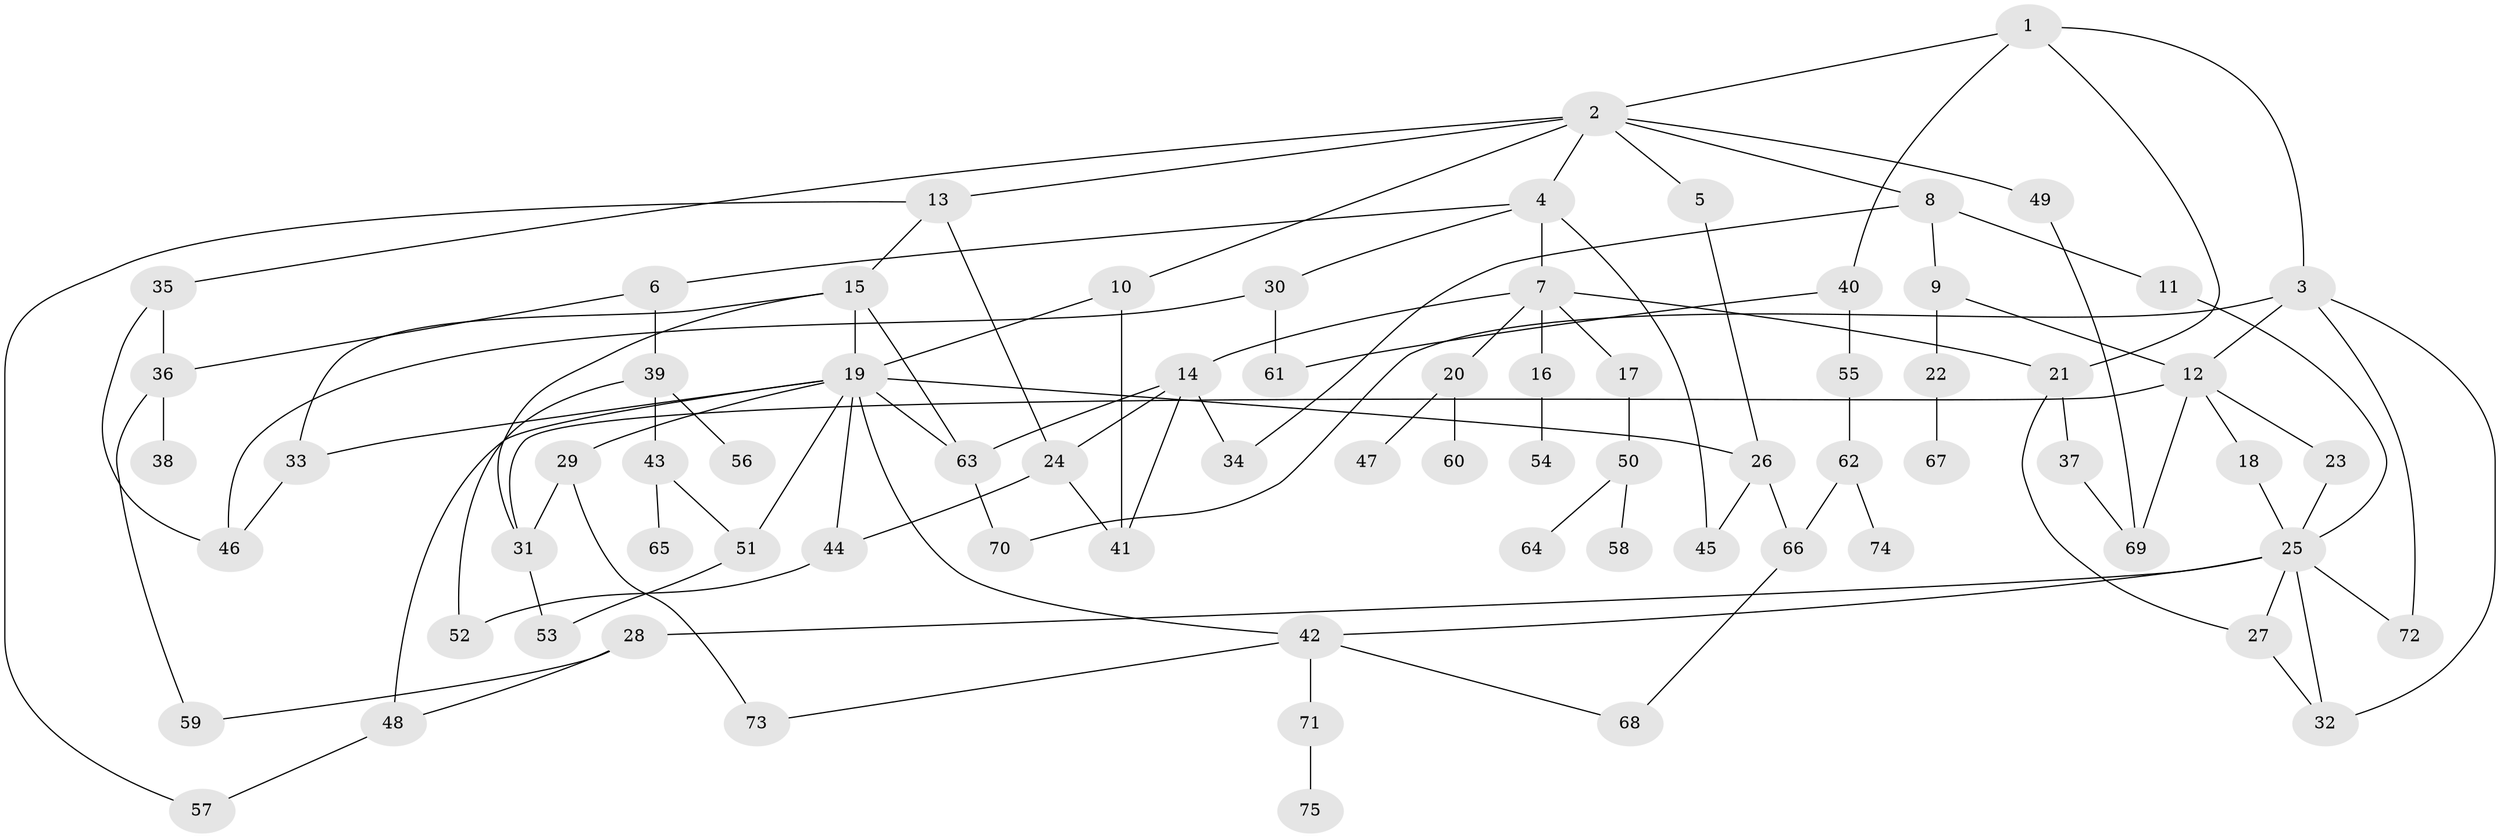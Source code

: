 // original degree distribution, {4: 0.13333333333333333, 9: 0.009523809523809525, 5: 0.05714285714285714, 2: 0.3904761904761905, 3: 0.19047619047619047, 6: 0.01904761904761905, 10: 0.009523809523809525, 8: 0.009523809523809525, 1: 0.18095238095238095}
// Generated by graph-tools (version 1.1) at 2025/48/03/04/25 22:48:59]
// undirected, 75 vertices, 112 edges
graph export_dot {
  node [color=gray90,style=filled];
  1;
  2;
  3;
  4;
  5;
  6;
  7;
  8;
  9;
  10;
  11;
  12;
  13;
  14;
  15;
  16;
  17;
  18;
  19;
  20;
  21;
  22;
  23;
  24;
  25;
  26;
  27;
  28;
  29;
  30;
  31;
  32;
  33;
  34;
  35;
  36;
  37;
  38;
  39;
  40;
  41;
  42;
  43;
  44;
  45;
  46;
  47;
  48;
  49;
  50;
  51;
  52;
  53;
  54;
  55;
  56;
  57;
  58;
  59;
  60;
  61;
  62;
  63;
  64;
  65;
  66;
  67;
  68;
  69;
  70;
  71;
  72;
  73;
  74;
  75;
  1 -- 2 [weight=1.0];
  1 -- 3 [weight=1.0];
  1 -- 21 [weight=1.0];
  1 -- 40 [weight=1.0];
  2 -- 4 [weight=1.0];
  2 -- 5 [weight=1.0];
  2 -- 8 [weight=1.0];
  2 -- 10 [weight=1.0];
  2 -- 13 [weight=1.0];
  2 -- 35 [weight=1.0];
  2 -- 49 [weight=1.0];
  3 -- 12 [weight=1.0];
  3 -- 32 [weight=1.0];
  3 -- 70 [weight=1.0];
  3 -- 72 [weight=1.0];
  4 -- 6 [weight=1.0];
  4 -- 7 [weight=1.0];
  4 -- 30 [weight=1.0];
  4 -- 45 [weight=1.0];
  5 -- 26 [weight=1.0];
  6 -- 36 [weight=1.0];
  6 -- 39 [weight=1.0];
  7 -- 14 [weight=1.0];
  7 -- 16 [weight=1.0];
  7 -- 17 [weight=1.0];
  7 -- 20 [weight=1.0];
  7 -- 21 [weight=1.0];
  8 -- 9 [weight=1.0];
  8 -- 11 [weight=1.0];
  8 -- 34 [weight=1.0];
  9 -- 12 [weight=1.0];
  9 -- 22 [weight=1.0];
  10 -- 19 [weight=1.0];
  10 -- 41 [weight=1.0];
  11 -- 25 [weight=1.0];
  12 -- 18 [weight=1.0];
  12 -- 23 [weight=1.0];
  12 -- 31 [weight=1.0];
  12 -- 69 [weight=1.0];
  13 -- 15 [weight=1.0];
  13 -- 24 [weight=1.0];
  13 -- 57 [weight=1.0];
  14 -- 24 [weight=1.0];
  14 -- 34 [weight=1.0];
  14 -- 41 [weight=1.0];
  14 -- 63 [weight=1.0];
  15 -- 19 [weight=1.0];
  15 -- 31 [weight=1.0];
  15 -- 33 [weight=1.0];
  15 -- 63 [weight=1.0];
  16 -- 54 [weight=1.0];
  17 -- 50 [weight=1.0];
  18 -- 25 [weight=1.0];
  19 -- 26 [weight=1.0];
  19 -- 29 [weight=1.0];
  19 -- 33 [weight=1.0];
  19 -- 42 [weight=1.0];
  19 -- 44 [weight=1.0];
  19 -- 48 [weight=1.0];
  19 -- 51 [weight=1.0];
  19 -- 63 [weight=1.0];
  20 -- 47 [weight=1.0];
  20 -- 60 [weight=1.0];
  21 -- 27 [weight=1.0];
  21 -- 37 [weight=1.0];
  22 -- 67 [weight=1.0];
  23 -- 25 [weight=1.0];
  24 -- 41 [weight=1.0];
  24 -- 44 [weight=1.0];
  25 -- 27 [weight=1.0];
  25 -- 28 [weight=1.0];
  25 -- 32 [weight=1.0];
  25 -- 42 [weight=1.0];
  25 -- 72 [weight=1.0];
  26 -- 45 [weight=1.0];
  26 -- 66 [weight=1.0];
  27 -- 32 [weight=1.0];
  28 -- 48 [weight=1.0];
  28 -- 59 [weight=1.0];
  29 -- 31 [weight=1.0];
  29 -- 73 [weight=1.0];
  30 -- 46 [weight=1.0];
  30 -- 61 [weight=1.0];
  31 -- 53 [weight=1.0];
  33 -- 46 [weight=1.0];
  35 -- 36 [weight=1.0];
  35 -- 46 [weight=1.0];
  36 -- 38 [weight=1.0];
  36 -- 59 [weight=1.0];
  37 -- 69 [weight=1.0];
  39 -- 43 [weight=1.0];
  39 -- 52 [weight=1.0];
  39 -- 56 [weight=1.0];
  40 -- 55 [weight=1.0];
  40 -- 61 [weight=1.0];
  42 -- 68 [weight=1.0];
  42 -- 71 [weight=1.0];
  42 -- 73 [weight=1.0];
  43 -- 51 [weight=1.0];
  43 -- 65 [weight=1.0];
  44 -- 52 [weight=1.0];
  48 -- 57 [weight=1.0];
  49 -- 69 [weight=1.0];
  50 -- 58 [weight=1.0];
  50 -- 64 [weight=1.0];
  51 -- 53 [weight=1.0];
  55 -- 62 [weight=1.0];
  62 -- 66 [weight=1.0];
  62 -- 74 [weight=1.0];
  63 -- 70 [weight=1.0];
  66 -- 68 [weight=1.0];
  71 -- 75 [weight=1.0];
}
